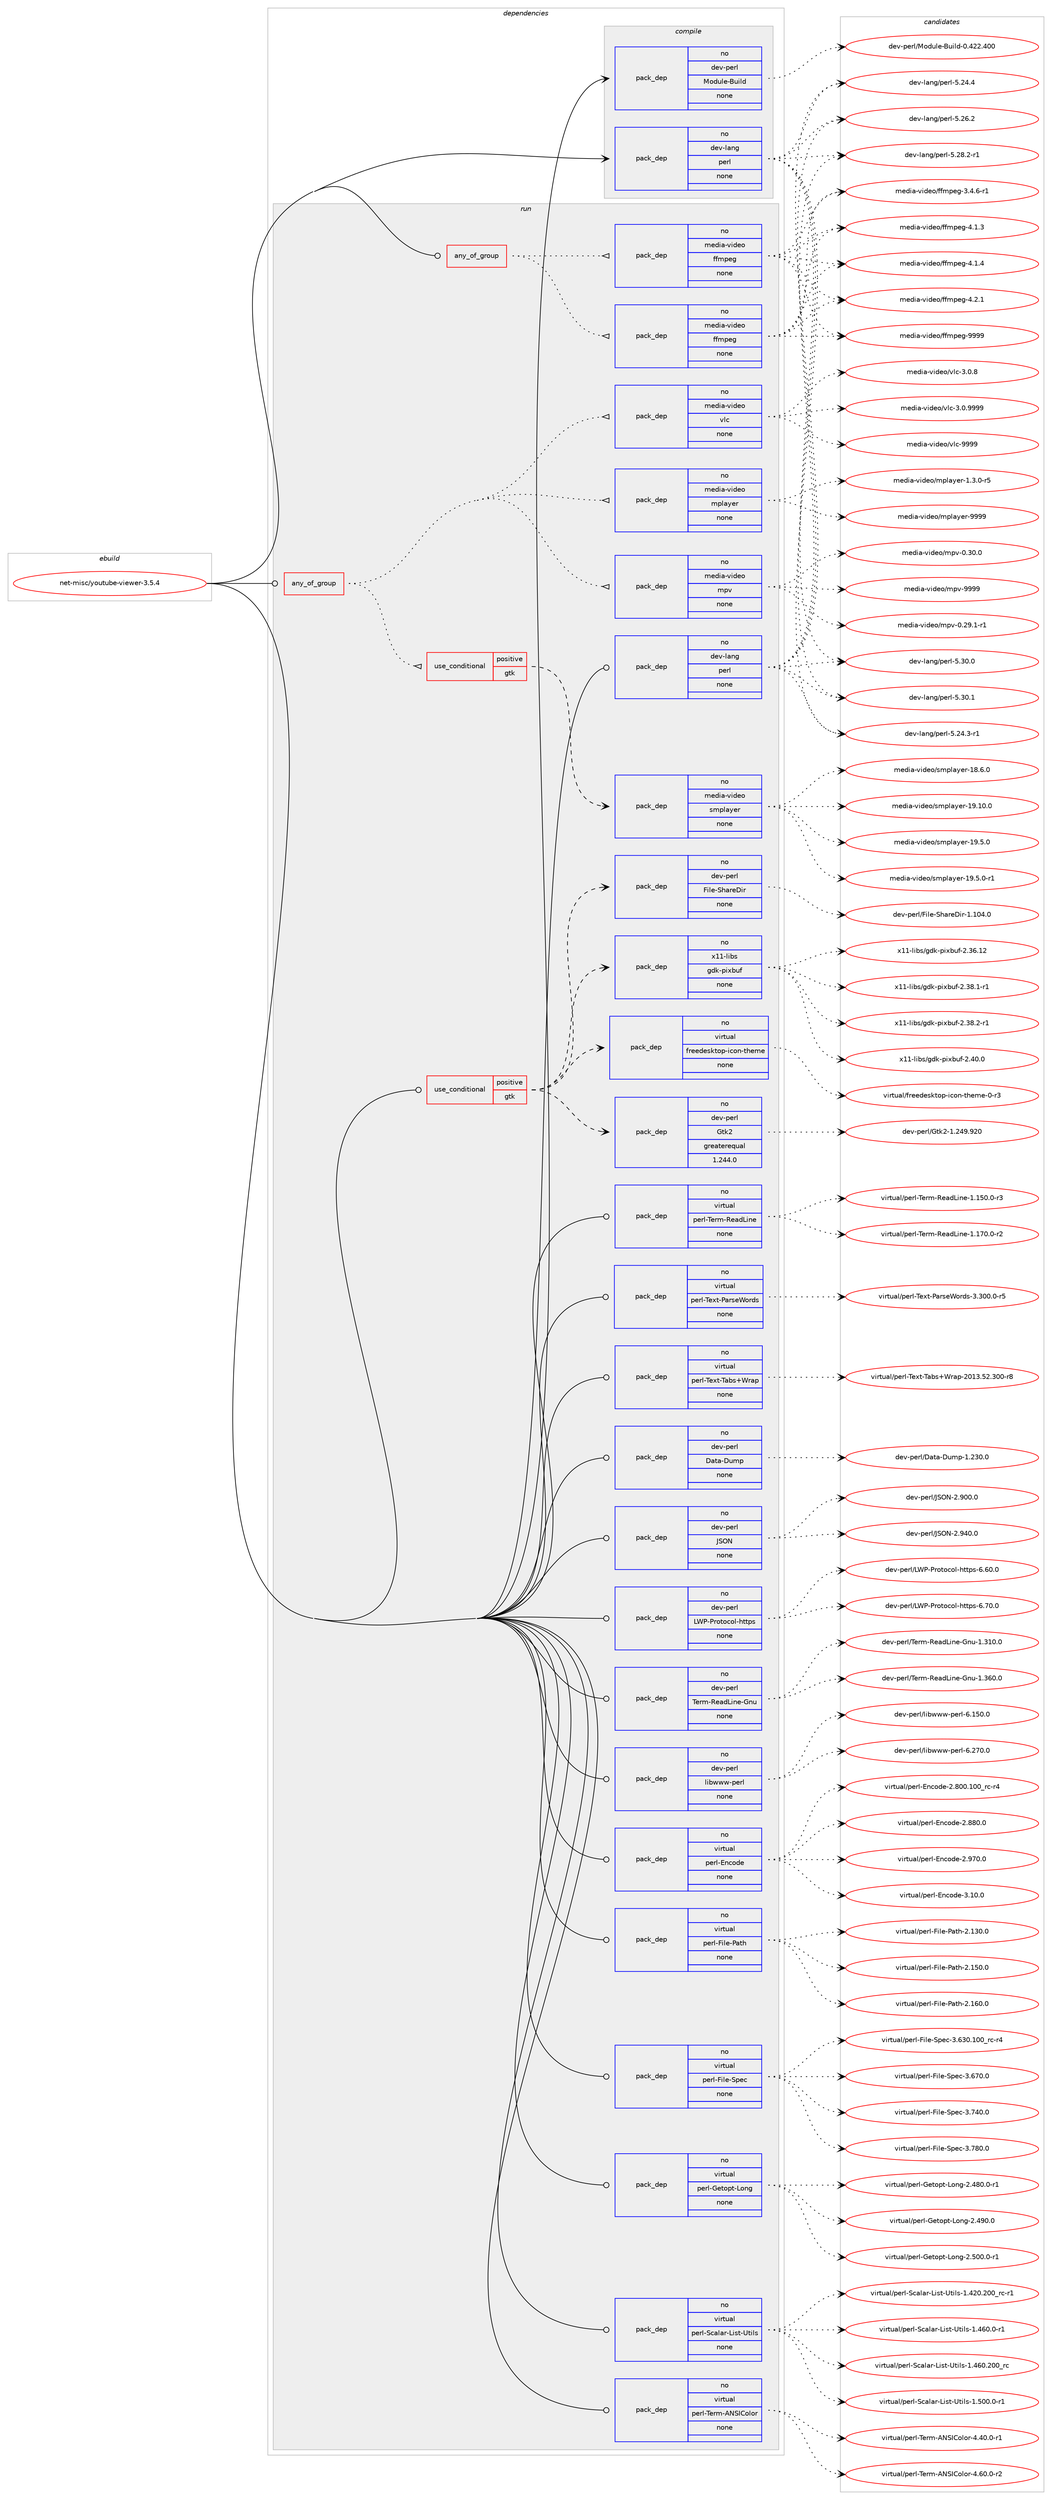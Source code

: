 digraph prolog {

# *************
# Graph options
# *************

newrank=true;
concentrate=true;
compound=true;
graph [rankdir=LR,fontname=Helvetica,fontsize=10,ranksep=1.5];#, ranksep=2.5, nodesep=0.2];
edge  [arrowhead=vee];
node  [fontname=Helvetica,fontsize=10];

# **********
# The ebuild
# **********

subgraph cluster_leftcol {
color=gray;
label=<<i>ebuild</i>>;
id [label="net-misc/youtube-viewer-3.5.4", color=red, width=4, href="../net-misc/youtube-viewer-3.5.4.svg"];
}

# ****************
# The dependencies
# ****************

subgraph cluster_midcol {
color=gray;
label=<<i>dependencies</i>>;
subgraph cluster_compile {
fillcolor="#eeeeee";
style=filled;
label=<<i>compile</i>>;
subgraph pack619156 {
dependency838345 [label=<<TABLE BORDER="0" CELLBORDER="1" CELLSPACING="0" CELLPADDING="4" WIDTH="220"><TR><TD ROWSPAN="6" CELLPADDING="30">pack_dep</TD></TR><TR><TD WIDTH="110">no</TD></TR><TR><TD>dev-lang</TD></TR><TR><TD>perl</TD></TR><TR><TD>none</TD></TR><TR><TD></TD></TR></TABLE>>, shape=none, color=blue];
}
id:e -> dependency838345:w [weight=20,style="solid",arrowhead="vee"];
subgraph pack619157 {
dependency838346 [label=<<TABLE BORDER="0" CELLBORDER="1" CELLSPACING="0" CELLPADDING="4" WIDTH="220"><TR><TD ROWSPAN="6" CELLPADDING="30">pack_dep</TD></TR><TR><TD WIDTH="110">no</TD></TR><TR><TD>dev-perl</TD></TR><TR><TD>Module-Build</TD></TR><TR><TD>none</TD></TR><TR><TD></TD></TR></TABLE>>, shape=none, color=blue];
}
id:e -> dependency838346:w [weight=20,style="solid",arrowhead="vee"];
}
subgraph cluster_compileandrun {
fillcolor="#eeeeee";
style=filled;
label=<<i>compile and run</i>>;
}
subgraph cluster_run {
fillcolor="#eeeeee";
style=filled;
label=<<i>run</i>>;
subgraph any14279 {
dependency838347 [label=<<TABLE BORDER="0" CELLBORDER="1" CELLSPACING="0" CELLPADDING="4"><TR><TD CELLPADDING="10">any_of_group</TD></TR></TABLE>>, shape=none, color=red];subgraph pack619158 {
dependency838348 [label=<<TABLE BORDER="0" CELLBORDER="1" CELLSPACING="0" CELLPADDING="4" WIDTH="220"><TR><TD ROWSPAN="6" CELLPADDING="30">pack_dep</TD></TR><TR><TD WIDTH="110">no</TD></TR><TR><TD>media-video</TD></TR><TR><TD>ffmpeg</TD></TR><TR><TD>none</TD></TR><TR><TD></TD></TR></TABLE>>, shape=none, color=blue];
}
dependency838347:e -> dependency838348:w [weight=20,style="dotted",arrowhead="oinv"];
subgraph pack619159 {
dependency838349 [label=<<TABLE BORDER="0" CELLBORDER="1" CELLSPACING="0" CELLPADDING="4" WIDTH="220"><TR><TD ROWSPAN="6" CELLPADDING="30">pack_dep</TD></TR><TR><TD WIDTH="110">no</TD></TR><TR><TD>media-video</TD></TR><TR><TD>ffmpeg</TD></TR><TR><TD>none</TD></TR><TR><TD></TD></TR></TABLE>>, shape=none, color=blue];
}
dependency838347:e -> dependency838349:w [weight=20,style="dotted",arrowhead="oinv"];
}
id:e -> dependency838347:w [weight=20,style="solid",arrowhead="odot"];
subgraph any14280 {
dependency838350 [label=<<TABLE BORDER="0" CELLBORDER="1" CELLSPACING="0" CELLPADDING="4"><TR><TD CELLPADDING="10">any_of_group</TD></TR></TABLE>>, shape=none, color=red];subgraph pack619160 {
dependency838351 [label=<<TABLE BORDER="0" CELLBORDER="1" CELLSPACING="0" CELLPADDING="4" WIDTH="220"><TR><TD ROWSPAN="6" CELLPADDING="30">pack_dep</TD></TR><TR><TD WIDTH="110">no</TD></TR><TR><TD>media-video</TD></TR><TR><TD>mpv</TD></TR><TR><TD>none</TD></TR><TR><TD></TD></TR></TABLE>>, shape=none, color=blue];
}
dependency838350:e -> dependency838351:w [weight=20,style="dotted",arrowhead="oinv"];
subgraph pack619161 {
dependency838352 [label=<<TABLE BORDER="0" CELLBORDER="1" CELLSPACING="0" CELLPADDING="4" WIDTH="220"><TR><TD ROWSPAN="6" CELLPADDING="30">pack_dep</TD></TR><TR><TD WIDTH="110">no</TD></TR><TR><TD>media-video</TD></TR><TR><TD>mplayer</TD></TR><TR><TD>none</TD></TR><TR><TD></TD></TR></TABLE>>, shape=none, color=blue];
}
dependency838350:e -> dependency838352:w [weight=20,style="dotted",arrowhead="oinv"];
subgraph pack619162 {
dependency838353 [label=<<TABLE BORDER="0" CELLBORDER="1" CELLSPACING="0" CELLPADDING="4" WIDTH="220"><TR><TD ROWSPAN="6" CELLPADDING="30">pack_dep</TD></TR><TR><TD WIDTH="110">no</TD></TR><TR><TD>media-video</TD></TR><TR><TD>vlc</TD></TR><TR><TD>none</TD></TR><TR><TD></TD></TR></TABLE>>, shape=none, color=blue];
}
dependency838350:e -> dependency838353:w [weight=20,style="dotted",arrowhead="oinv"];
subgraph cond204416 {
dependency838354 [label=<<TABLE BORDER="0" CELLBORDER="1" CELLSPACING="0" CELLPADDING="4"><TR><TD ROWSPAN="3" CELLPADDING="10">use_conditional</TD></TR><TR><TD>positive</TD></TR><TR><TD>gtk</TD></TR></TABLE>>, shape=none, color=red];
subgraph pack619163 {
dependency838355 [label=<<TABLE BORDER="0" CELLBORDER="1" CELLSPACING="0" CELLPADDING="4" WIDTH="220"><TR><TD ROWSPAN="6" CELLPADDING="30">pack_dep</TD></TR><TR><TD WIDTH="110">no</TD></TR><TR><TD>media-video</TD></TR><TR><TD>smplayer</TD></TR><TR><TD>none</TD></TR><TR><TD></TD></TR></TABLE>>, shape=none, color=blue];
}
dependency838354:e -> dependency838355:w [weight=20,style="dashed",arrowhead="vee"];
}
dependency838350:e -> dependency838354:w [weight=20,style="dotted",arrowhead="oinv"];
}
id:e -> dependency838350:w [weight=20,style="solid",arrowhead="odot"];
subgraph cond204417 {
dependency838356 [label=<<TABLE BORDER="0" CELLBORDER="1" CELLSPACING="0" CELLPADDING="4"><TR><TD ROWSPAN="3" CELLPADDING="10">use_conditional</TD></TR><TR><TD>positive</TD></TR><TR><TD>gtk</TD></TR></TABLE>>, shape=none, color=red];
subgraph pack619164 {
dependency838357 [label=<<TABLE BORDER="0" CELLBORDER="1" CELLSPACING="0" CELLPADDING="4" WIDTH="220"><TR><TD ROWSPAN="6" CELLPADDING="30">pack_dep</TD></TR><TR><TD WIDTH="110">no</TD></TR><TR><TD>dev-perl</TD></TR><TR><TD>File-ShareDir</TD></TR><TR><TD>none</TD></TR><TR><TD></TD></TR></TABLE>>, shape=none, color=blue];
}
dependency838356:e -> dependency838357:w [weight=20,style="dashed",arrowhead="vee"];
subgraph pack619165 {
dependency838358 [label=<<TABLE BORDER="0" CELLBORDER="1" CELLSPACING="0" CELLPADDING="4" WIDTH="220"><TR><TD ROWSPAN="6" CELLPADDING="30">pack_dep</TD></TR><TR><TD WIDTH="110">no</TD></TR><TR><TD>dev-perl</TD></TR><TR><TD>Gtk2</TD></TR><TR><TD>greaterequal</TD></TR><TR><TD>1.244.0</TD></TR></TABLE>>, shape=none, color=blue];
}
dependency838356:e -> dependency838358:w [weight=20,style="dashed",arrowhead="vee"];
subgraph pack619166 {
dependency838359 [label=<<TABLE BORDER="0" CELLBORDER="1" CELLSPACING="0" CELLPADDING="4" WIDTH="220"><TR><TD ROWSPAN="6" CELLPADDING="30">pack_dep</TD></TR><TR><TD WIDTH="110">no</TD></TR><TR><TD>virtual</TD></TR><TR><TD>freedesktop-icon-theme</TD></TR><TR><TD>none</TD></TR><TR><TD></TD></TR></TABLE>>, shape=none, color=blue];
}
dependency838356:e -> dependency838359:w [weight=20,style="dashed",arrowhead="vee"];
subgraph pack619167 {
dependency838360 [label=<<TABLE BORDER="0" CELLBORDER="1" CELLSPACING="0" CELLPADDING="4" WIDTH="220"><TR><TD ROWSPAN="6" CELLPADDING="30">pack_dep</TD></TR><TR><TD WIDTH="110">no</TD></TR><TR><TD>x11-libs</TD></TR><TR><TD>gdk-pixbuf</TD></TR><TR><TD>none</TD></TR><TR><TD></TD></TR></TABLE>>, shape=none, color=blue];
}
dependency838356:e -> dependency838360:w [weight=20,style="dashed",arrowhead="vee"];
}
id:e -> dependency838356:w [weight=20,style="solid",arrowhead="odot"];
subgraph pack619168 {
dependency838361 [label=<<TABLE BORDER="0" CELLBORDER="1" CELLSPACING="0" CELLPADDING="4" WIDTH="220"><TR><TD ROWSPAN="6" CELLPADDING="30">pack_dep</TD></TR><TR><TD WIDTH="110">no</TD></TR><TR><TD>dev-lang</TD></TR><TR><TD>perl</TD></TR><TR><TD>none</TD></TR><TR><TD></TD></TR></TABLE>>, shape=none, color=blue];
}
id:e -> dependency838361:w [weight=20,style="solid",arrowhead="odot"];
subgraph pack619169 {
dependency838362 [label=<<TABLE BORDER="0" CELLBORDER="1" CELLSPACING="0" CELLPADDING="4" WIDTH="220"><TR><TD ROWSPAN="6" CELLPADDING="30">pack_dep</TD></TR><TR><TD WIDTH="110">no</TD></TR><TR><TD>dev-perl</TD></TR><TR><TD>Data-Dump</TD></TR><TR><TD>none</TD></TR><TR><TD></TD></TR></TABLE>>, shape=none, color=blue];
}
id:e -> dependency838362:w [weight=20,style="solid",arrowhead="odot"];
subgraph pack619170 {
dependency838363 [label=<<TABLE BORDER="0" CELLBORDER="1" CELLSPACING="0" CELLPADDING="4" WIDTH="220"><TR><TD ROWSPAN="6" CELLPADDING="30">pack_dep</TD></TR><TR><TD WIDTH="110">no</TD></TR><TR><TD>dev-perl</TD></TR><TR><TD>JSON</TD></TR><TR><TD>none</TD></TR><TR><TD></TD></TR></TABLE>>, shape=none, color=blue];
}
id:e -> dependency838363:w [weight=20,style="solid",arrowhead="odot"];
subgraph pack619171 {
dependency838364 [label=<<TABLE BORDER="0" CELLBORDER="1" CELLSPACING="0" CELLPADDING="4" WIDTH="220"><TR><TD ROWSPAN="6" CELLPADDING="30">pack_dep</TD></TR><TR><TD WIDTH="110">no</TD></TR><TR><TD>dev-perl</TD></TR><TR><TD>LWP-Protocol-https</TD></TR><TR><TD>none</TD></TR><TR><TD></TD></TR></TABLE>>, shape=none, color=blue];
}
id:e -> dependency838364:w [weight=20,style="solid",arrowhead="odot"];
subgraph pack619172 {
dependency838365 [label=<<TABLE BORDER="0" CELLBORDER="1" CELLSPACING="0" CELLPADDING="4" WIDTH="220"><TR><TD ROWSPAN="6" CELLPADDING="30">pack_dep</TD></TR><TR><TD WIDTH="110">no</TD></TR><TR><TD>dev-perl</TD></TR><TR><TD>Term-ReadLine-Gnu</TD></TR><TR><TD>none</TD></TR><TR><TD></TD></TR></TABLE>>, shape=none, color=blue];
}
id:e -> dependency838365:w [weight=20,style="solid",arrowhead="odot"];
subgraph pack619173 {
dependency838366 [label=<<TABLE BORDER="0" CELLBORDER="1" CELLSPACING="0" CELLPADDING="4" WIDTH="220"><TR><TD ROWSPAN="6" CELLPADDING="30">pack_dep</TD></TR><TR><TD WIDTH="110">no</TD></TR><TR><TD>dev-perl</TD></TR><TR><TD>libwww-perl</TD></TR><TR><TD>none</TD></TR><TR><TD></TD></TR></TABLE>>, shape=none, color=blue];
}
id:e -> dependency838366:w [weight=20,style="solid",arrowhead="odot"];
subgraph pack619174 {
dependency838367 [label=<<TABLE BORDER="0" CELLBORDER="1" CELLSPACING="0" CELLPADDING="4" WIDTH="220"><TR><TD ROWSPAN="6" CELLPADDING="30">pack_dep</TD></TR><TR><TD WIDTH="110">no</TD></TR><TR><TD>virtual</TD></TR><TR><TD>perl-Encode</TD></TR><TR><TD>none</TD></TR><TR><TD></TD></TR></TABLE>>, shape=none, color=blue];
}
id:e -> dependency838367:w [weight=20,style="solid",arrowhead="odot"];
subgraph pack619175 {
dependency838368 [label=<<TABLE BORDER="0" CELLBORDER="1" CELLSPACING="0" CELLPADDING="4" WIDTH="220"><TR><TD ROWSPAN="6" CELLPADDING="30">pack_dep</TD></TR><TR><TD WIDTH="110">no</TD></TR><TR><TD>virtual</TD></TR><TR><TD>perl-File-Path</TD></TR><TR><TD>none</TD></TR><TR><TD></TD></TR></TABLE>>, shape=none, color=blue];
}
id:e -> dependency838368:w [weight=20,style="solid",arrowhead="odot"];
subgraph pack619176 {
dependency838369 [label=<<TABLE BORDER="0" CELLBORDER="1" CELLSPACING="0" CELLPADDING="4" WIDTH="220"><TR><TD ROWSPAN="6" CELLPADDING="30">pack_dep</TD></TR><TR><TD WIDTH="110">no</TD></TR><TR><TD>virtual</TD></TR><TR><TD>perl-File-Spec</TD></TR><TR><TD>none</TD></TR><TR><TD></TD></TR></TABLE>>, shape=none, color=blue];
}
id:e -> dependency838369:w [weight=20,style="solid",arrowhead="odot"];
subgraph pack619177 {
dependency838370 [label=<<TABLE BORDER="0" CELLBORDER="1" CELLSPACING="0" CELLPADDING="4" WIDTH="220"><TR><TD ROWSPAN="6" CELLPADDING="30">pack_dep</TD></TR><TR><TD WIDTH="110">no</TD></TR><TR><TD>virtual</TD></TR><TR><TD>perl-Getopt-Long</TD></TR><TR><TD>none</TD></TR><TR><TD></TD></TR></TABLE>>, shape=none, color=blue];
}
id:e -> dependency838370:w [weight=20,style="solid",arrowhead="odot"];
subgraph pack619178 {
dependency838371 [label=<<TABLE BORDER="0" CELLBORDER="1" CELLSPACING="0" CELLPADDING="4" WIDTH="220"><TR><TD ROWSPAN="6" CELLPADDING="30">pack_dep</TD></TR><TR><TD WIDTH="110">no</TD></TR><TR><TD>virtual</TD></TR><TR><TD>perl-Scalar-List-Utils</TD></TR><TR><TD>none</TD></TR><TR><TD></TD></TR></TABLE>>, shape=none, color=blue];
}
id:e -> dependency838371:w [weight=20,style="solid",arrowhead="odot"];
subgraph pack619179 {
dependency838372 [label=<<TABLE BORDER="0" CELLBORDER="1" CELLSPACING="0" CELLPADDING="4" WIDTH="220"><TR><TD ROWSPAN="6" CELLPADDING="30">pack_dep</TD></TR><TR><TD WIDTH="110">no</TD></TR><TR><TD>virtual</TD></TR><TR><TD>perl-Term-ANSIColor</TD></TR><TR><TD>none</TD></TR><TR><TD></TD></TR></TABLE>>, shape=none, color=blue];
}
id:e -> dependency838372:w [weight=20,style="solid",arrowhead="odot"];
subgraph pack619180 {
dependency838373 [label=<<TABLE BORDER="0" CELLBORDER="1" CELLSPACING="0" CELLPADDING="4" WIDTH="220"><TR><TD ROWSPAN="6" CELLPADDING="30">pack_dep</TD></TR><TR><TD WIDTH="110">no</TD></TR><TR><TD>virtual</TD></TR><TR><TD>perl-Term-ReadLine</TD></TR><TR><TD>none</TD></TR><TR><TD></TD></TR></TABLE>>, shape=none, color=blue];
}
id:e -> dependency838373:w [weight=20,style="solid",arrowhead="odot"];
subgraph pack619181 {
dependency838374 [label=<<TABLE BORDER="0" CELLBORDER="1" CELLSPACING="0" CELLPADDING="4" WIDTH="220"><TR><TD ROWSPAN="6" CELLPADDING="30">pack_dep</TD></TR><TR><TD WIDTH="110">no</TD></TR><TR><TD>virtual</TD></TR><TR><TD>perl-Text-ParseWords</TD></TR><TR><TD>none</TD></TR><TR><TD></TD></TR></TABLE>>, shape=none, color=blue];
}
id:e -> dependency838374:w [weight=20,style="solid",arrowhead="odot"];
subgraph pack619182 {
dependency838375 [label=<<TABLE BORDER="0" CELLBORDER="1" CELLSPACING="0" CELLPADDING="4" WIDTH="220"><TR><TD ROWSPAN="6" CELLPADDING="30">pack_dep</TD></TR><TR><TD WIDTH="110">no</TD></TR><TR><TD>virtual</TD></TR><TR><TD>perl-Text-Tabs+Wrap</TD></TR><TR><TD>none</TD></TR><TR><TD></TD></TR></TABLE>>, shape=none, color=blue];
}
id:e -> dependency838375:w [weight=20,style="solid",arrowhead="odot"];
}
}

# **************
# The candidates
# **************

subgraph cluster_choices {
rank=same;
color=gray;
label=<<i>candidates</i>>;

subgraph choice619156 {
color=black;
nodesep=1;
choice100101118451089711010347112101114108455346505246514511449 [label="dev-lang/perl-5.24.3-r1", color=red, width=4,href="../dev-lang/perl-5.24.3-r1.svg"];
choice10010111845108971101034711210111410845534650524652 [label="dev-lang/perl-5.24.4", color=red, width=4,href="../dev-lang/perl-5.24.4.svg"];
choice10010111845108971101034711210111410845534650544650 [label="dev-lang/perl-5.26.2", color=red, width=4,href="../dev-lang/perl-5.26.2.svg"];
choice100101118451089711010347112101114108455346505646504511449 [label="dev-lang/perl-5.28.2-r1", color=red, width=4,href="../dev-lang/perl-5.28.2-r1.svg"];
choice10010111845108971101034711210111410845534651484648 [label="dev-lang/perl-5.30.0", color=red, width=4,href="../dev-lang/perl-5.30.0.svg"];
choice10010111845108971101034711210111410845534651484649 [label="dev-lang/perl-5.30.1", color=red, width=4,href="../dev-lang/perl-5.30.1.svg"];
dependency838345:e -> choice100101118451089711010347112101114108455346505246514511449:w [style=dotted,weight="100"];
dependency838345:e -> choice10010111845108971101034711210111410845534650524652:w [style=dotted,weight="100"];
dependency838345:e -> choice10010111845108971101034711210111410845534650544650:w [style=dotted,weight="100"];
dependency838345:e -> choice100101118451089711010347112101114108455346505646504511449:w [style=dotted,weight="100"];
dependency838345:e -> choice10010111845108971101034711210111410845534651484648:w [style=dotted,weight="100"];
dependency838345:e -> choice10010111845108971101034711210111410845534651484649:w [style=dotted,weight="100"];
}
subgraph choice619157 {
color=black;
nodesep=1;
choice100101118451121011141084777111100117108101456611710510810045484652505046524848 [label="dev-perl/Module-Build-0.422.400", color=red, width=4,href="../dev-perl/Module-Build-0.422.400.svg"];
dependency838346:e -> choice100101118451121011141084777111100117108101456611710510810045484652505046524848:w [style=dotted,weight="100"];
}
subgraph choice619158 {
color=black;
nodesep=1;
choice1091011001059745118105100101111471021021091121011034551465246544511449 [label="media-video/ffmpeg-3.4.6-r1", color=red, width=4,href="../media-video/ffmpeg-3.4.6-r1.svg"];
choice109101100105974511810510010111147102102109112101103455246494651 [label="media-video/ffmpeg-4.1.3", color=red, width=4,href="../media-video/ffmpeg-4.1.3.svg"];
choice109101100105974511810510010111147102102109112101103455246494652 [label="media-video/ffmpeg-4.1.4", color=red, width=4,href="../media-video/ffmpeg-4.1.4.svg"];
choice109101100105974511810510010111147102102109112101103455246504649 [label="media-video/ffmpeg-4.2.1", color=red, width=4,href="../media-video/ffmpeg-4.2.1.svg"];
choice1091011001059745118105100101111471021021091121011034557575757 [label="media-video/ffmpeg-9999", color=red, width=4,href="../media-video/ffmpeg-9999.svg"];
dependency838348:e -> choice1091011001059745118105100101111471021021091121011034551465246544511449:w [style=dotted,weight="100"];
dependency838348:e -> choice109101100105974511810510010111147102102109112101103455246494651:w [style=dotted,weight="100"];
dependency838348:e -> choice109101100105974511810510010111147102102109112101103455246494652:w [style=dotted,weight="100"];
dependency838348:e -> choice109101100105974511810510010111147102102109112101103455246504649:w [style=dotted,weight="100"];
dependency838348:e -> choice1091011001059745118105100101111471021021091121011034557575757:w [style=dotted,weight="100"];
}
subgraph choice619159 {
color=black;
nodesep=1;
choice1091011001059745118105100101111471021021091121011034551465246544511449 [label="media-video/ffmpeg-3.4.6-r1", color=red, width=4,href="../media-video/ffmpeg-3.4.6-r1.svg"];
choice109101100105974511810510010111147102102109112101103455246494651 [label="media-video/ffmpeg-4.1.3", color=red, width=4,href="../media-video/ffmpeg-4.1.3.svg"];
choice109101100105974511810510010111147102102109112101103455246494652 [label="media-video/ffmpeg-4.1.4", color=red, width=4,href="../media-video/ffmpeg-4.1.4.svg"];
choice109101100105974511810510010111147102102109112101103455246504649 [label="media-video/ffmpeg-4.2.1", color=red, width=4,href="../media-video/ffmpeg-4.2.1.svg"];
choice1091011001059745118105100101111471021021091121011034557575757 [label="media-video/ffmpeg-9999", color=red, width=4,href="../media-video/ffmpeg-9999.svg"];
dependency838349:e -> choice1091011001059745118105100101111471021021091121011034551465246544511449:w [style=dotted,weight="100"];
dependency838349:e -> choice109101100105974511810510010111147102102109112101103455246494651:w [style=dotted,weight="100"];
dependency838349:e -> choice109101100105974511810510010111147102102109112101103455246494652:w [style=dotted,weight="100"];
dependency838349:e -> choice109101100105974511810510010111147102102109112101103455246504649:w [style=dotted,weight="100"];
dependency838349:e -> choice1091011001059745118105100101111471021021091121011034557575757:w [style=dotted,weight="100"];
}
subgraph choice619160 {
color=black;
nodesep=1;
choice109101100105974511810510010111147109112118454846505746494511449 [label="media-video/mpv-0.29.1-r1", color=red, width=4,href="../media-video/mpv-0.29.1-r1.svg"];
choice10910110010597451181051001011114710911211845484651484648 [label="media-video/mpv-0.30.0", color=red, width=4,href="../media-video/mpv-0.30.0.svg"];
choice1091011001059745118105100101111471091121184557575757 [label="media-video/mpv-9999", color=red, width=4,href="../media-video/mpv-9999.svg"];
dependency838351:e -> choice109101100105974511810510010111147109112118454846505746494511449:w [style=dotted,weight="100"];
dependency838351:e -> choice10910110010597451181051001011114710911211845484651484648:w [style=dotted,weight="100"];
dependency838351:e -> choice1091011001059745118105100101111471091121184557575757:w [style=dotted,weight="100"];
}
subgraph choice619161 {
color=black;
nodesep=1;
choice109101100105974511810510010111147109112108971211011144549465146484511453 [label="media-video/mplayer-1.3.0-r5", color=red, width=4,href="../media-video/mplayer-1.3.0-r5.svg"];
choice109101100105974511810510010111147109112108971211011144557575757 [label="media-video/mplayer-9999", color=red, width=4,href="../media-video/mplayer-9999.svg"];
dependency838352:e -> choice109101100105974511810510010111147109112108971211011144549465146484511453:w [style=dotted,weight="100"];
dependency838352:e -> choice109101100105974511810510010111147109112108971211011144557575757:w [style=dotted,weight="100"];
}
subgraph choice619162 {
color=black;
nodesep=1;
choice10910110010597451181051001011114711810899455146484656 [label="media-video/vlc-3.0.8", color=red, width=4,href="../media-video/vlc-3.0.8.svg"];
choice10910110010597451181051001011114711810899455146484657575757 [label="media-video/vlc-3.0.9999", color=red, width=4,href="../media-video/vlc-3.0.9999.svg"];
choice109101100105974511810510010111147118108994557575757 [label="media-video/vlc-9999", color=red, width=4,href="../media-video/vlc-9999.svg"];
dependency838353:e -> choice10910110010597451181051001011114711810899455146484656:w [style=dotted,weight="100"];
dependency838353:e -> choice10910110010597451181051001011114711810899455146484657575757:w [style=dotted,weight="100"];
dependency838353:e -> choice109101100105974511810510010111147118108994557575757:w [style=dotted,weight="100"];
}
subgraph choice619163 {
color=black;
nodesep=1;
choice1091011001059745118105100101111471151091121089712110111445495646544648 [label="media-video/smplayer-18.6.0", color=red, width=4,href="../media-video/smplayer-18.6.0.svg"];
choice109101100105974511810510010111147115109112108971211011144549574649484648 [label="media-video/smplayer-19.10.0", color=red, width=4,href="../media-video/smplayer-19.10.0.svg"];
choice1091011001059745118105100101111471151091121089712110111445495746534648 [label="media-video/smplayer-19.5.0", color=red, width=4,href="../media-video/smplayer-19.5.0.svg"];
choice10910110010597451181051001011114711510911210897121101114454957465346484511449 [label="media-video/smplayer-19.5.0-r1", color=red, width=4,href="../media-video/smplayer-19.5.0-r1.svg"];
dependency838355:e -> choice1091011001059745118105100101111471151091121089712110111445495646544648:w [style=dotted,weight="100"];
dependency838355:e -> choice109101100105974511810510010111147115109112108971211011144549574649484648:w [style=dotted,weight="100"];
dependency838355:e -> choice1091011001059745118105100101111471151091121089712110111445495746534648:w [style=dotted,weight="100"];
dependency838355:e -> choice10910110010597451181051001011114711510911210897121101114454957465346484511449:w [style=dotted,weight="100"];
}
subgraph choice619164 {
color=black;
nodesep=1;
choice100101118451121011141084770105108101458310497114101681051144549464948524648 [label="dev-perl/File-ShareDir-1.104.0", color=red, width=4,href="../dev-perl/File-ShareDir-1.104.0.svg"];
dependency838357:e -> choice100101118451121011141084770105108101458310497114101681051144549464948524648:w [style=dotted,weight="100"];
}
subgraph choice619165 {
color=black;
nodesep=1;
choice1001011184511210111410847711161075045494650525746575048 [label="dev-perl/Gtk2-1.249.920", color=red, width=4,href="../dev-perl/Gtk2-1.249.920.svg"];
dependency838358:e -> choice1001011184511210111410847711161075045494650525746575048:w [style=dotted,weight="100"];
}
subgraph choice619166 {
color=black;
nodesep=1;
choice118105114116117971084710211410110110010111510711611111245105991111104511610410110910145484511451 [label="virtual/freedesktop-icon-theme-0-r3", color=red, width=4,href="../virtual/freedesktop-icon-theme-0-r3.svg"];
dependency838359:e -> choice118105114116117971084710211410110110010111510711611111245105991111104511610410110910145484511451:w [style=dotted,weight="100"];
}
subgraph choice619167 {
color=black;
nodesep=1;
choice120494945108105981154710310010745112105120981171024550465154464950 [label="x11-libs/gdk-pixbuf-2.36.12", color=red, width=4,href="../x11-libs/gdk-pixbuf-2.36.12.svg"];
choice12049494510810598115471031001074511210512098117102455046515646494511449 [label="x11-libs/gdk-pixbuf-2.38.1-r1", color=red, width=4,href="../x11-libs/gdk-pixbuf-2.38.1-r1.svg"];
choice12049494510810598115471031001074511210512098117102455046515646504511449 [label="x11-libs/gdk-pixbuf-2.38.2-r1", color=red, width=4,href="../x11-libs/gdk-pixbuf-2.38.2-r1.svg"];
choice1204949451081059811547103100107451121051209811710245504652484648 [label="x11-libs/gdk-pixbuf-2.40.0", color=red, width=4,href="../x11-libs/gdk-pixbuf-2.40.0.svg"];
dependency838360:e -> choice120494945108105981154710310010745112105120981171024550465154464950:w [style=dotted,weight="100"];
dependency838360:e -> choice12049494510810598115471031001074511210512098117102455046515646494511449:w [style=dotted,weight="100"];
dependency838360:e -> choice12049494510810598115471031001074511210512098117102455046515646504511449:w [style=dotted,weight="100"];
dependency838360:e -> choice1204949451081059811547103100107451121051209811710245504652484648:w [style=dotted,weight="100"];
}
subgraph choice619168 {
color=black;
nodesep=1;
choice100101118451089711010347112101114108455346505246514511449 [label="dev-lang/perl-5.24.3-r1", color=red, width=4,href="../dev-lang/perl-5.24.3-r1.svg"];
choice10010111845108971101034711210111410845534650524652 [label="dev-lang/perl-5.24.4", color=red, width=4,href="../dev-lang/perl-5.24.4.svg"];
choice10010111845108971101034711210111410845534650544650 [label="dev-lang/perl-5.26.2", color=red, width=4,href="../dev-lang/perl-5.26.2.svg"];
choice100101118451089711010347112101114108455346505646504511449 [label="dev-lang/perl-5.28.2-r1", color=red, width=4,href="../dev-lang/perl-5.28.2-r1.svg"];
choice10010111845108971101034711210111410845534651484648 [label="dev-lang/perl-5.30.0", color=red, width=4,href="../dev-lang/perl-5.30.0.svg"];
choice10010111845108971101034711210111410845534651484649 [label="dev-lang/perl-5.30.1", color=red, width=4,href="../dev-lang/perl-5.30.1.svg"];
dependency838361:e -> choice100101118451089711010347112101114108455346505246514511449:w [style=dotted,weight="100"];
dependency838361:e -> choice10010111845108971101034711210111410845534650524652:w [style=dotted,weight="100"];
dependency838361:e -> choice10010111845108971101034711210111410845534650544650:w [style=dotted,weight="100"];
dependency838361:e -> choice100101118451089711010347112101114108455346505646504511449:w [style=dotted,weight="100"];
dependency838361:e -> choice10010111845108971101034711210111410845534651484648:w [style=dotted,weight="100"];
dependency838361:e -> choice10010111845108971101034711210111410845534651484649:w [style=dotted,weight="100"];
}
subgraph choice619169 {
color=black;
nodesep=1;
choice100101118451121011141084768971169745681171091124549465051484648 [label="dev-perl/Data-Dump-1.230.0", color=red, width=4,href="../dev-perl/Data-Dump-1.230.0.svg"];
dependency838362:e -> choice100101118451121011141084768971169745681171091124549465051484648:w [style=dotted,weight="100"];
}
subgraph choice619170 {
color=black;
nodesep=1;
choice1001011184511210111410847748379784550465748484648 [label="dev-perl/JSON-2.900.0", color=red, width=4,href="../dev-perl/JSON-2.900.0.svg"];
choice1001011184511210111410847748379784550465752484648 [label="dev-perl/JSON-2.940.0", color=red, width=4,href="../dev-perl/JSON-2.940.0.svg"];
dependency838363:e -> choice1001011184511210111410847748379784550465748484648:w [style=dotted,weight="100"];
dependency838363:e -> choice1001011184511210111410847748379784550465752484648:w [style=dotted,weight="100"];
}
subgraph choice619171 {
color=black;
nodesep=1;
choice10010111845112101114108477687804580114111116111991111084510411611611211545544654484648 [label="dev-perl/LWP-Protocol-https-6.60.0", color=red, width=4,href="../dev-perl/LWP-Protocol-https-6.60.0.svg"];
choice10010111845112101114108477687804580114111116111991111084510411611611211545544655484648 [label="dev-perl/LWP-Protocol-https-6.70.0", color=red, width=4,href="../dev-perl/LWP-Protocol-https-6.70.0.svg"];
dependency838364:e -> choice10010111845112101114108477687804580114111116111991111084510411611611211545544654484648:w [style=dotted,weight="100"];
dependency838364:e -> choice10010111845112101114108477687804580114111116111991111084510411611611211545544655484648:w [style=dotted,weight="100"];
}
subgraph choice619172 {
color=black;
nodesep=1;
choice1001011184511210111410847841011141094582101971007610511010145711101174549465149484648 [label="dev-perl/Term-ReadLine-Gnu-1.310.0", color=red, width=4,href="../dev-perl/Term-ReadLine-Gnu-1.310.0.svg"];
choice1001011184511210111410847841011141094582101971007610511010145711101174549465154484648 [label="dev-perl/Term-ReadLine-Gnu-1.360.0", color=red, width=4,href="../dev-perl/Term-ReadLine-Gnu-1.360.0.svg"];
dependency838365:e -> choice1001011184511210111410847841011141094582101971007610511010145711101174549465149484648:w [style=dotted,weight="100"];
dependency838365:e -> choice1001011184511210111410847841011141094582101971007610511010145711101174549465154484648:w [style=dotted,weight="100"];
}
subgraph choice619173 {
color=black;
nodesep=1;
choice100101118451121011141084710810598119119119451121011141084554464953484648 [label="dev-perl/libwww-perl-6.150.0", color=red, width=4,href="../dev-perl/libwww-perl-6.150.0.svg"];
choice100101118451121011141084710810598119119119451121011141084554465055484648 [label="dev-perl/libwww-perl-6.270.0", color=red, width=4,href="../dev-perl/libwww-perl-6.270.0.svg"];
dependency838366:e -> choice100101118451121011141084710810598119119119451121011141084554464953484648:w [style=dotted,weight="100"];
dependency838366:e -> choice100101118451121011141084710810598119119119451121011141084554465055484648:w [style=dotted,weight="100"];
}
subgraph choice619174 {
color=black;
nodesep=1;
choice11810511411611797108471121011141084569110991111001014550465648484649484895114994511452 [label="virtual/perl-Encode-2.800.100_rc-r4", color=red, width=4,href="../virtual/perl-Encode-2.800.100_rc-r4.svg"];
choice11810511411611797108471121011141084569110991111001014550465656484648 [label="virtual/perl-Encode-2.880.0", color=red, width=4,href="../virtual/perl-Encode-2.880.0.svg"];
choice11810511411611797108471121011141084569110991111001014550465755484648 [label="virtual/perl-Encode-2.970.0", color=red, width=4,href="../virtual/perl-Encode-2.970.0.svg"];
choice118105114116117971084711210111410845691109911110010145514649484648 [label="virtual/perl-Encode-3.10.0", color=red, width=4,href="../virtual/perl-Encode-3.10.0.svg"];
dependency838367:e -> choice11810511411611797108471121011141084569110991111001014550465648484649484895114994511452:w [style=dotted,weight="100"];
dependency838367:e -> choice11810511411611797108471121011141084569110991111001014550465656484648:w [style=dotted,weight="100"];
dependency838367:e -> choice11810511411611797108471121011141084569110991111001014550465755484648:w [style=dotted,weight="100"];
dependency838367:e -> choice118105114116117971084711210111410845691109911110010145514649484648:w [style=dotted,weight="100"];
}
subgraph choice619175 {
color=black;
nodesep=1;
choice118105114116117971084711210111410845701051081014580971161044550464951484648 [label="virtual/perl-File-Path-2.130.0", color=red, width=4,href="../virtual/perl-File-Path-2.130.0.svg"];
choice118105114116117971084711210111410845701051081014580971161044550464953484648 [label="virtual/perl-File-Path-2.150.0", color=red, width=4,href="../virtual/perl-File-Path-2.150.0.svg"];
choice118105114116117971084711210111410845701051081014580971161044550464954484648 [label="virtual/perl-File-Path-2.160.0", color=red, width=4,href="../virtual/perl-File-Path-2.160.0.svg"];
dependency838368:e -> choice118105114116117971084711210111410845701051081014580971161044550464951484648:w [style=dotted,weight="100"];
dependency838368:e -> choice118105114116117971084711210111410845701051081014580971161044550464953484648:w [style=dotted,weight="100"];
dependency838368:e -> choice118105114116117971084711210111410845701051081014580971161044550464954484648:w [style=dotted,weight="100"];
}
subgraph choice619176 {
color=black;
nodesep=1;
choice118105114116117971084711210111410845701051081014583112101994551465451484649484895114994511452 [label="virtual/perl-File-Spec-3.630.100_rc-r4", color=red, width=4,href="../virtual/perl-File-Spec-3.630.100_rc-r4.svg"];
choice118105114116117971084711210111410845701051081014583112101994551465455484648 [label="virtual/perl-File-Spec-3.670.0", color=red, width=4,href="../virtual/perl-File-Spec-3.670.0.svg"];
choice118105114116117971084711210111410845701051081014583112101994551465552484648 [label="virtual/perl-File-Spec-3.740.0", color=red, width=4,href="../virtual/perl-File-Spec-3.740.0.svg"];
choice118105114116117971084711210111410845701051081014583112101994551465556484648 [label="virtual/perl-File-Spec-3.780.0", color=red, width=4,href="../virtual/perl-File-Spec-3.780.0.svg"];
dependency838369:e -> choice118105114116117971084711210111410845701051081014583112101994551465451484649484895114994511452:w [style=dotted,weight="100"];
dependency838369:e -> choice118105114116117971084711210111410845701051081014583112101994551465455484648:w [style=dotted,weight="100"];
dependency838369:e -> choice118105114116117971084711210111410845701051081014583112101994551465552484648:w [style=dotted,weight="100"];
dependency838369:e -> choice118105114116117971084711210111410845701051081014583112101994551465556484648:w [style=dotted,weight="100"];
}
subgraph choice619177 {
color=black;
nodesep=1;
choice11810511411611797108471121011141084571101116111112116457611111010345504652564846484511449 [label="virtual/perl-Getopt-Long-2.480.0-r1", color=red, width=4,href="../virtual/perl-Getopt-Long-2.480.0-r1.svg"];
choice1181051141161179710847112101114108457110111611111211645761111101034550465257484648 [label="virtual/perl-Getopt-Long-2.490.0", color=red, width=4,href="../virtual/perl-Getopt-Long-2.490.0.svg"];
choice11810511411611797108471121011141084571101116111112116457611111010345504653484846484511449 [label="virtual/perl-Getopt-Long-2.500.0-r1", color=red, width=4,href="../virtual/perl-Getopt-Long-2.500.0-r1.svg"];
dependency838370:e -> choice11810511411611797108471121011141084571101116111112116457611111010345504652564846484511449:w [style=dotted,weight="100"];
dependency838370:e -> choice1181051141161179710847112101114108457110111611111211645761111101034550465257484648:w [style=dotted,weight="100"];
dependency838370:e -> choice11810511411611797108471121011141084571101116111112116457611111010345504653484846484511449:w [style=dotted,weight="100"];
}
subgraph choice619178 {
color=black;
nodesep=1;
choice11810511411611797108471121011141084583999710897114457610511511645851161051081154549465250484650484895114994511449 [label="virtual/perl-Scalar-List-Utils-1.420.200_rc-r1", color=red, width=4,href="../virtual/perl-Scalar-List-Utils-1.420.200_rc-r1.svg"];
choice118105114116117971084711210111410845839997108971144576105115116458511610510811545494652544846484511449 [label="virtual/perl-Scalar-List-Utils-1.460.0-r1", color=red, width=4,href="../virtual/perl-Scalar-List-Utils-1.460.0-r1.svg"];
choice1181051141161179710847112101114108458399971089711445761051151164585116105108115454946525448465048489511499 [label="virtual/perl-Scalar-List-Utils-1.460.200_rc", color=red, width=4,href="../virtual/perl-Scalar-List-Utils-1.460.200_rc.svg"];
choice118105114116117971084711210111410845839997108971144576105115116458511610510811545494653484846484511449 [label="virtual/perl-Scalar-List-Utils-1.500.0-r1", color=red, width=4,href="../virtual/perl-Scalar-List-Utils-1.500.0-r1.svg"];
dependency838371:e -> choice11810511411611797108471121011141084583999710897114457610511511645851161051081154549465250484650484895114994511449:w [style=dotted,weight="100"];
dependency838371:e -> choice118105114116117971084711210111410845839997108971144576105115116458511610510811545494652544846484511449:w [style=dotted,weight="100"];
dependency838371:e -> choice1181051141161179710847112101114108458399971089711445761051151164585116105108115454946525448465048489511499:w [style=dotted,weight="100"];
dependency838371:e -> choice118105114116117971084711210111410845839997108971144576105115116458511610510811545494653484846484511449:w [style=dotted,weight="100"];
}
subgraph choice619179 {
color=black;
nodesep=1;
choice11810511411611797108471121011141084584101114109456578837367111108111114455246524846484511449 [label="virtual/perl-Term-ANSIColor-4.40.0-r1", color=red, width=4,href="../virtual/perl-Term-ANSIColor-4.40.0-r1.svg"];
choice11810511411611797108471121011141084584101114109456578837367111108111114455246544846484511450 [label="virtual/perl-Term-ANSIColor-4.60.0-r2", color=red, width=4,href="../virtual/perl-Term-ANSIColor-4.60.0-r2.svg"];
dependency838372:e -> choice11810511411611797108471121011141084584101114109456578837367111108111114455246524846484511449:w [style=dotted,weight="100"];
dependency838372:e -> choice11810511411611797108471121011141084584101114109456578837367111108111114455246544846484511450:w [style=dotted,weight="100"];
}
subgraph choice619180 {
color=black;
nodesep=1;
choice118105114116117971084711210111410845841011141094582101971007610511010145494649534846484511451 [label="virtual/perl-Term-ReadLine-1.150.0-r3", color=red, width=4,href="../virtual/perl-Term-ReadLine-1.150.0-r3.svg"];
choice118105114116117971084711210111410845841011141094582101971007610511010145494649554846484511450 [label="virtual/perl-Term-ReadLine-1.170.0-r2", color=red, width=4,href="../virtual/perl-Term-ReadLine-1.170.0-r2.svg"];
dependency838373:e -> choice118105114116117971084711210111410845841011141094582101971007610511010145494649534846484511451:w [style=dotted,weight="100"];
dependency838373:e -> choice118105114116117971084711210111410845841011141094582101971007610511010145494649554846484511450:w [style=dotted,weight="100"];
}
subgraph choice619181 {
color=black;
nodesep=1;
choice118105114116117971084711210111410845841011201164580971141151018711111410011545514651484846484511453 [label="virtual/perl-Text-ParseWords-3.300.0-r5", color=red, width=4,href="../virtual/perl-Text-ParseWords-3.300.0-r5.svg"];
dependency838374:e -> choice118105114116117971084711210111410845841011201164580971141151018711111410011545514651484846484511453:w [style=dotted,weight="100"];
}
subgraph choice619182 {
color=black;
nodesep=1;
choice11810511411611797108471121011141084584101120116458497981154387114971124550484951465350465148484511456 [label="virtual/perl-Text-Tabs+Wrap-2013.52.300-r8", color=red, width=4,href="../virtual/perl-Text-Tabs+Wrap-2013.52.300-r8.svg"];
dependency838375:e -> choice11810511411611797108471121011141084584101120116458497981154387114971124550484951465350465148484511456:w [style=dotted,weight="100"];
}
}

}
